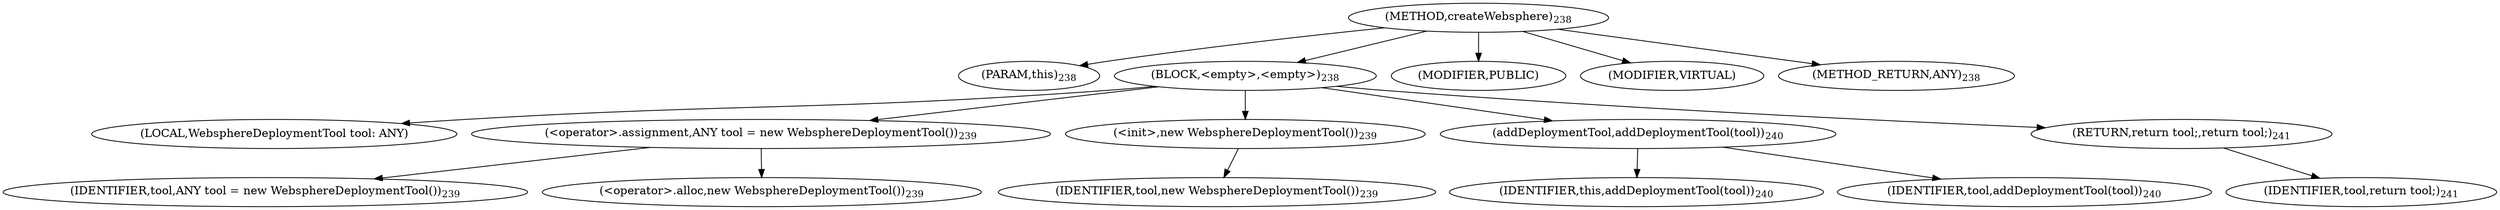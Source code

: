 digraph "createWebsphere" {  
"303" [label = <(METHOD,createWebsphere)<SUB>238</SUB>> ]
"34" [label = <(PARAM,this)<SUB>238</SUB>> ]
"304" [label = <(BLOCK,&lt;empty&gt;,&lt;empty&gt;)<SUB>238</SUB>> ]
"32" [label = <(LOCAL,WebsphereDeploymentTool tool: ANY)> ]
"305" [label = <(&lt;operator&gt;.assignment,ANY tool = new WebsphereDeploymentTool())<SUB>239</SUB>> ]
"306" [label = <(IDENTIFIER,tool,ANY tool = new WebsphereDeploymentTool())<SUB>239</SUB>> ]
"307" [label = <(&lt;operator&gt;.alloc,new WebsphereDeploymentTool())<SUB>239</SUB>> ]
"308" [label = <(&lt;init&gt;,new WebsphereDeploymentTool())<SUB>239</SUB>> ]
"31" [label = <(IDENTIFIER,tool,new WebsphereDeploymentTool())<SUB>239</SUB>> ]
"309" [label = <(addDeploymentTool,addDeploymentTool(tool))<SUB>240</SUB>> ]
"33" [label = <(IDENTIFIER,this,addDeploymentTool(tool))<SUB>240</SUB>> ]
"310" [label = <(IDENTIFIER,tool,addDeploymentTool(tool))<SUB>240</SUB>> ]
"311" [label = <(RETURN,return tool;,return tool;)<SUB>241</SUB>> ]
"312" [label = <(IDENTIFIER,tool,return tool;)<SUB>241</SUB>> ]
"313" [label = <(MODIFIER,PUBLIC)> ]
"314" [label = <(MODIFIER,VIRTUAL)> ]
"315" [label = <(METHOD_RETURN,ANY)<SUB>238</SUB>> ]
  "303" -> "34" 
  "303" -> "304" 
  "303" -> "313" 
  "303" -> "314" 
  "303" -> "315" 
  "304" -> "32" 
  "304" -> "305" 
  "304" -> "308" 
  "304" -> "309" 
  "304" -> "311" 
  "305" -> "306" 
  "305" -> "307" 
  "308" -> "31" 
  "309" -> "33" 
  "309" -> "310" 
  "311" -> "312" 
}
